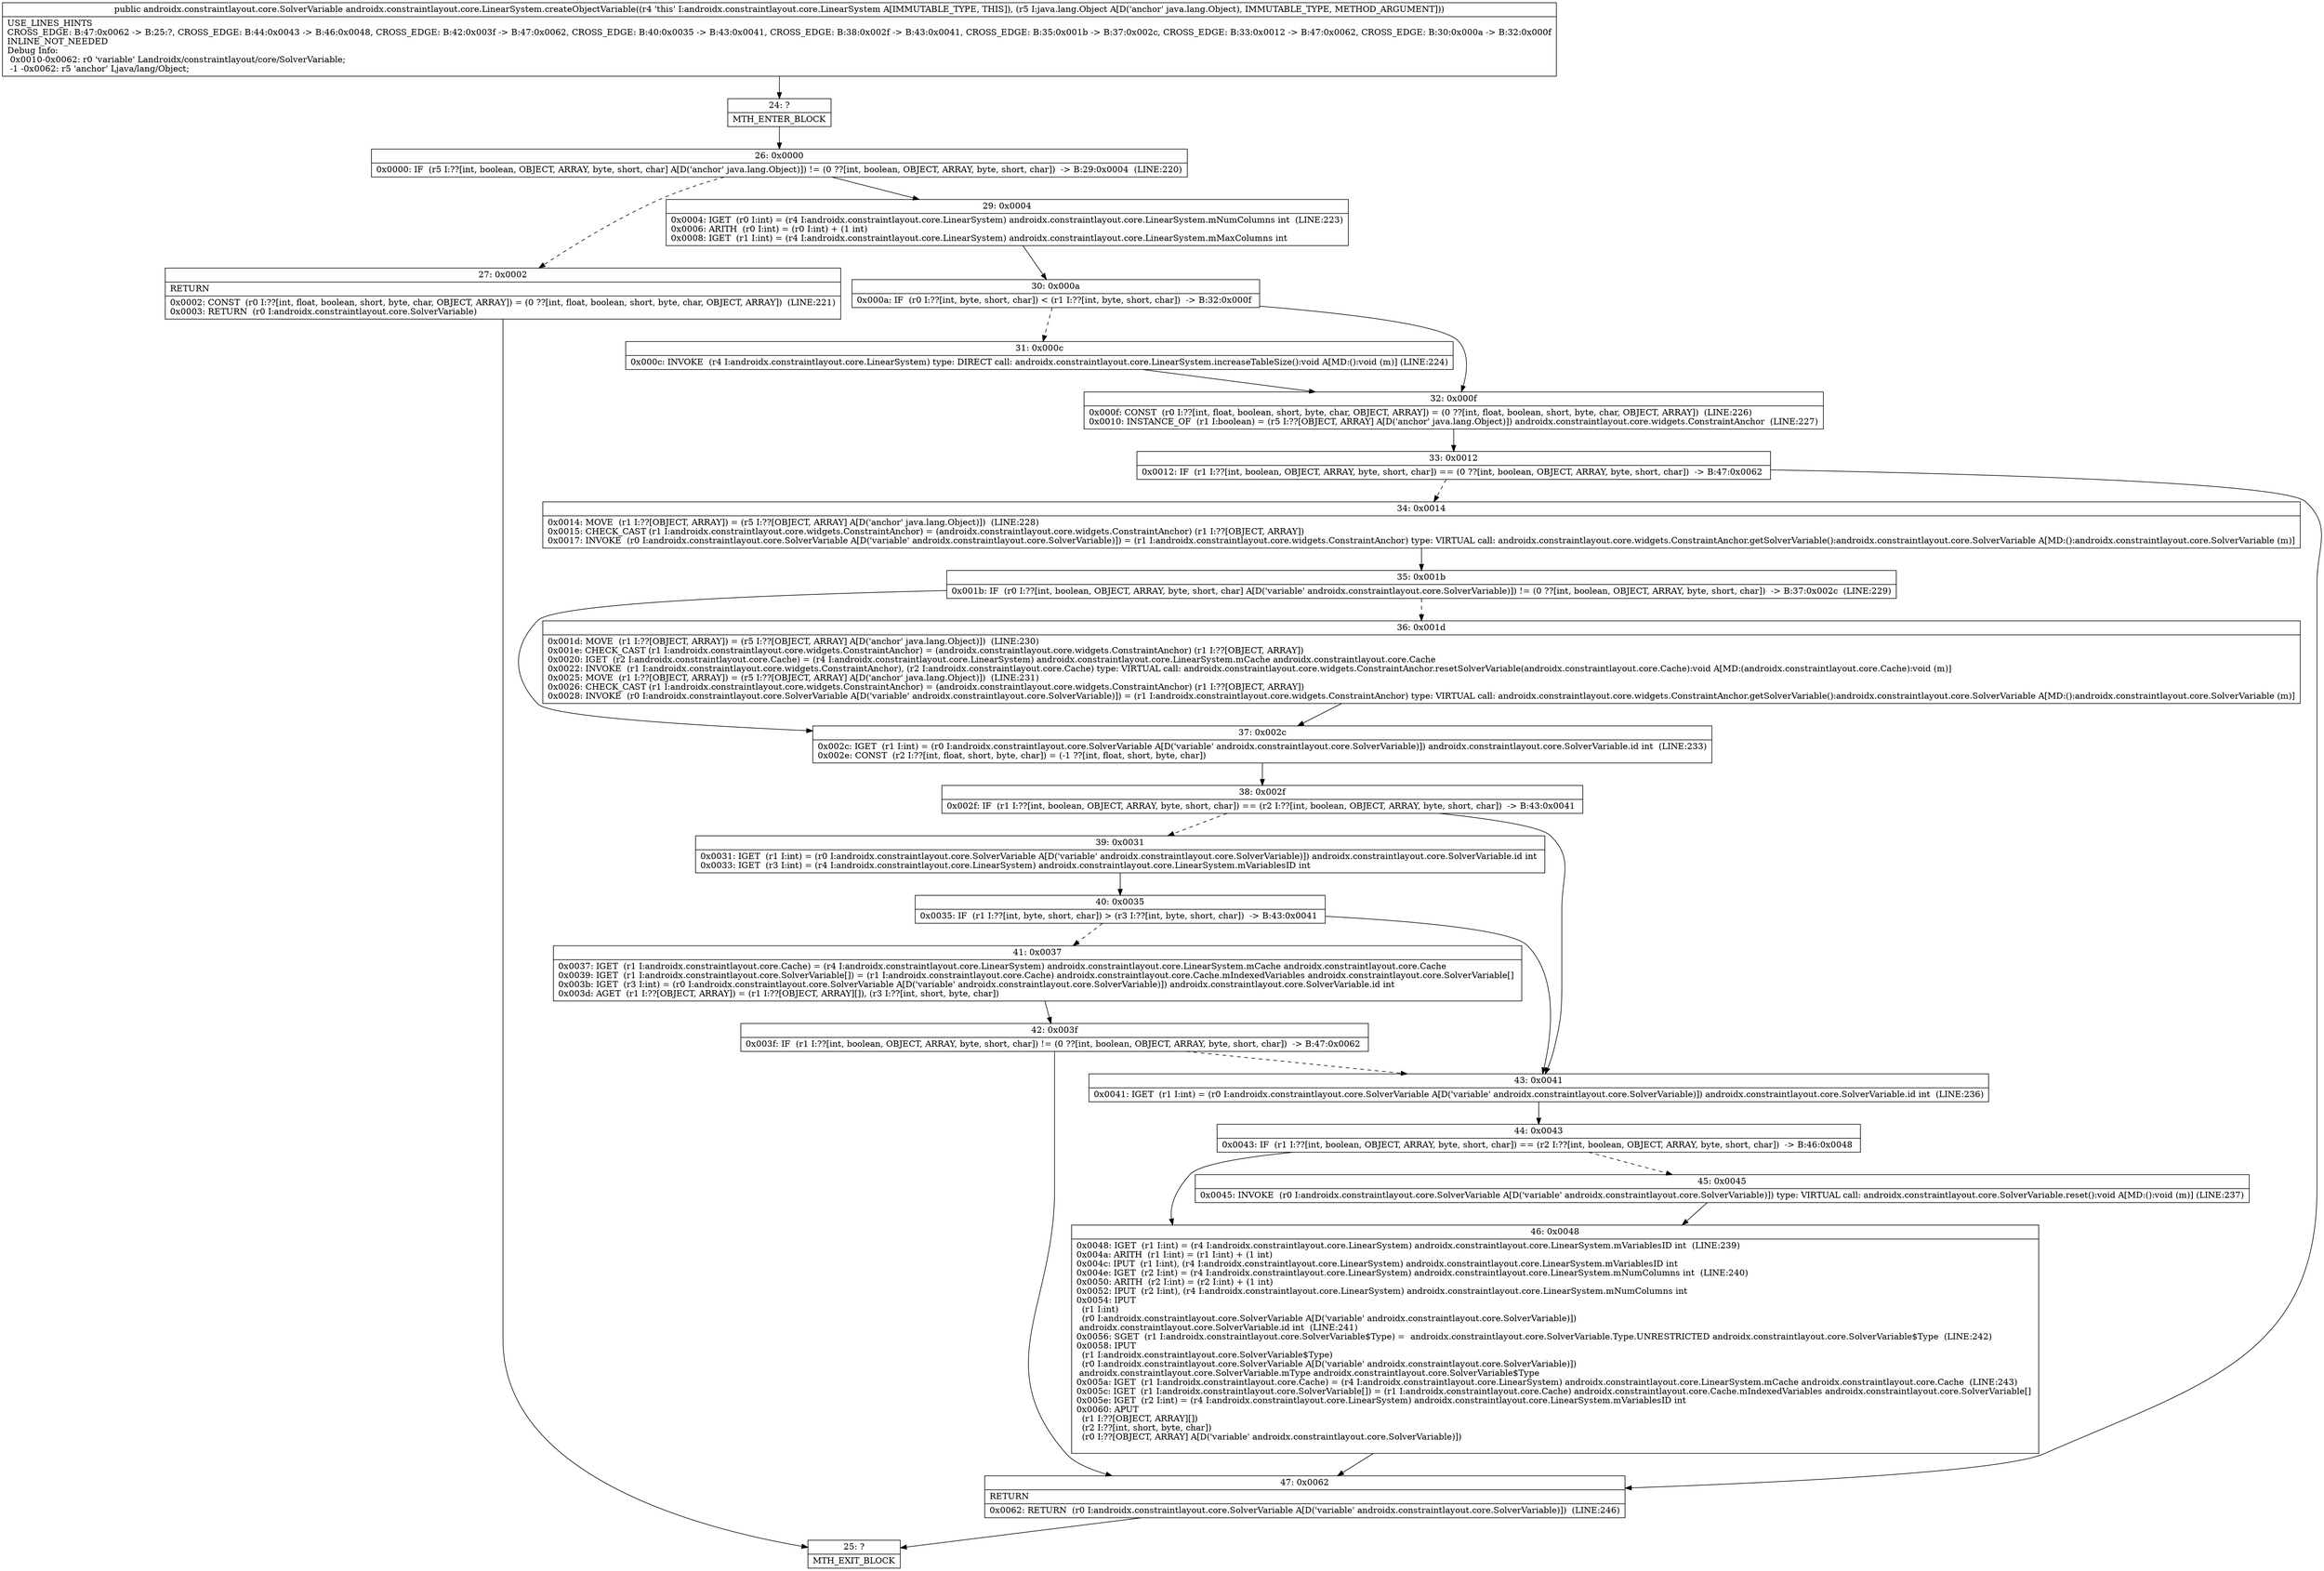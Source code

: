 digraph "CFG forandroidx.constraintlayout.core.LinearSystem.createObjectVariable(Ljava\/lang\/Object;)Landroidx\/constraintlayout\/core\/SolverVariable;" {
Node_24 [shape=record,label="{24\:\ ?|MTH_ENTER_BLOCK\l}"];
Node_26 [shape=record,label="{26\:\ 0x0000|0x0000: IF  (r5 I:??[int, boolean, OBJECT, ARRAY, byte, short, char] A[D('anchor' java.lang.Object)]) != (0 ??[int, boolean, OBJECT, ARRAY, byte, short, char])  \-\> B:29:0x0004  (LINE:220)\l}"];
Node_27 [shape=record,label="{27\:\ 0x0002|RETURN\l|0x0002: CONST  (r0 I:??[int, float, boolean, short, byte, char, OBJECT, ARRAY]) = (0 ??[int, float, boolean, short, byte, char, OBJECT, ARRAY])  (LINE:221)\l0x0003: RETURN  (r0 I:androidx.constraintlayout.core.SolverVariable) \l}"];
Node_25 [shape=record,label="{25\:\ ?|MTH_EXIT_BLOCK\l}"];
Node_29 [shape=record,label="{29\:\ 0x0004|0x0004: IGET  (r0 I:int) = (r4 I:androidx.constraintlayout.core.LinearSystem) androidx.constraintlayout.core.LinearSystem.mNumColumns int  (LINE:223)\l0x0006: ARITH  (r0 I:int) = (r0 I:int) + (1 int) \l0x0008: IGET  (r1 I:int) = (r4 I:androidx.constraintlayout.core.LinearSystem) androidx.constraintlayout.core.LinearSystem.mMaxColumns int \l}"];
Node_30 [shape=record,label="{30\:\ 0x000a|0x000a: IF  (r0 I:??[int, byte, short, char]) \< (r1 I:??[int, byte, short, char])  \-\> B:32:0x000f \l}"];
Node_31 [shape=record,label="{31\:\ 0x000c|0x000c: INVOKE  (r4 I:androidx.constraintlayout.core.LinearSystem) type: DIRECT call: androidx.constraintlayout.core.LinearSystem.increaseTableSize():void A[MD:():void (m)] (LINE:224)\l}"];
Node_32 [shape=record,label="{32\:\ 0x000f|0x000f: CONST  (r0 I:??[int, float, boolean, short, byte, char, OBJECT, ARRAY]) = (0 ??[int, float, boolean, short, byte, char, OBJECT, ARRAY])  (LINE:226)\l0x0010: INSTANCE_OF  (r1 I:boolean) = (r5 I:??[OBJECT, ARRAY] A[D('anchor' java.lang.Object)]) androidx.constraintlayout.core.widgets.ConstraintAnchor  (LINE:227)\l}"];
Node_33 [shape=record,label="{33\:\ 0x0012|0x0012: IF  (r1 I:??[int, boolean, OBJECT, ARRAY, byte, short, char]) == (0 ??[int, boolean, OBJECT, ARRAY, byte, short, char])  \-\> B:47:0x0062 \l}"];
Node_34 [shape=record,label="{34\:\ 0x0014|0x0014: MOVE  (r1 I:??[OBJECT, ARRAY]) = (r5 I:??[OBJECT, ARRAY] A[D('anchor' java.lang.Object)])  (LINE:228)\l0x0015: CHECK_CAST (r1 I:androidx.constraintlayout.core.widgets.ConstraintAnchor) = (androidx.constraintlayout.core.widgets.ConstraintAnchor) (r1 I:??[OBJECT, ARRAY]) \l0x0017: INVOKE  (r0 I:androidx.constraintlayout.core.SolverVariable A[D('variable' androidx.constraintlayout.core.SolverVariable)]) = (r1 I:androidx.constraintlayout.core.widgets.ConstraintAnchor) type: VIRTUAL call: androidx.constraintlayout.core.widgets.ConstraintAnchor.getSolverVariable():androidx.constraintlayout.core.SolverVariable A[MD:():androidx.constraintlayout.core.SolverVariable (m)]\l}"];
Node_35 [shape=record,label="{35\:\ 0x001b|0x001b: IF  (r0 I:??[int, boolean, OBJECT, ARRAY, byte, short, char] A[D('variable' androidx.constraintlayout.core.SolverVariable)]) != (0 ??[int, boolean, OBJECT, ARRAY, byte, short, char])  \-\> B:37:0x002c  (LINE:229)\l}"];
Node_36 [shape=record,label="{36\:\ 0x001d|0x001d: MOVE  (r1 I:??[OBJECT, ARRAY]) = (r5 I:??[OBJECT, ARRAY] A[D('anchor' java.lang.Object)])  (LINE:230)\l0x001e: CHECK_CAST (r1 I:androidx.constraintlayout.core.widgets.ConstraintAnchor) = (androidx.constraintlayout.core.widgets.ConstraintAnchor) (r1 I:??[OBJECT, ARRAY]) \l0x0020: IGET  (r2 I:androidx.constraintlayout.core.Cache) = (r4 I:androidx.constraintlayout.core.LinearSystem) androidx.constraintlayout.core.LinearSystem.mCache androidx.constraintlayout.core.Cache \l0x0022: INVOKE  (r1 I:androidx.constraintlayout.core.widgets.ConstraintAnchor), (r2 I:androidx.constraintlayout.core.Cache) type: VIRTUAL call: androidx.constraintlayout.core.widgets.ConstraintAnchor.resetSolverVariable(androidx.constraintlayout.core.Cache):void A[MD:(androidx.constraintlayout.core.Cache):void (m)]\l0x0025: MOVE  (r1 I:??[OBJECT, ARRAY]) = (r5 I:??[OBJECT, ARRAY] A[D('anchor' java.lang.Object)])  (LINE:231)\l0x0026: CHECK_CAST (r1 I:androidx.constraintlayout.core.widgets.ConstraintAnchor) = (androidx.constraintlayout.core.widgets.ConstraintAnchor) (r1 I:??[OBJECT, ARRAY]) \l0x0028: INVOKE  (r0 I:androidx.constraintlayout.core.SolverVariable A[D('variable' androidx.constraintlayout.core.SolverVariable)]) = (r1 I:androidx.constraintlayout.core.widgets.ConstraintAnchor) type: VIRTUAL call: androidx.constraintlayout.core.widgets.ConstraintAnchor.getSolverVariable():androidx.constraintlayout.core.SolverVariable A[MD:():androidx.constraintlayout.core.SolverVariable (m)]\l}"];
Node_37 [shape=record,label="{37\:\ 0x002c|0x002c: IGET  (r1 I:int) = (r0 I:androidx.constraintlayout.core.SolverVariable A[D('variable' androidx.constraintlayout.core.SolverVariable)]) androidx.constraintlayout.core.SolverVariable.id int  (LINE:233)\l0x002e: CONST  (r2 I:??[int, float, short, byte, char]) = (\-1 ??[int, float, short, byte, char]) \l}"];
Node_38 [shape=record,label="{38\:\ 0x002f|0x002f: IF  (r1 I:??[int, boolean, OBJECT, ARRAY, byte, short, char]) == (r2 I:??[int, boolean, OBJECT, ARRAY, byte, short, char])  \-\> B:43:0x0041 \l}"];
Node_39 [shape=record,label="{39\:\ 0x0031|0x0031: IGET  (r1 I:int) = (r0 I:androidx.constraintlayout.core.SolverVariable A[D('variable' androidx.constraintlayout.core.SolverVariable)]) androidx.constraintlayout.core.SolverVariable.id int \l0x0033: IGET  (r3 I:int) = (r4 I:androidx.constraintlayout.core.LinearSystem) androidx.constraintlayout.core.LinearSystem.mVariablesID int \l}"];
Node_40 [shape=record,label="{40\:\ 0x0035|0x0035: IF  (r1 I:??[int, byte, short, char]) \> (r3 I:??[int, byte, short, char])  \-\> B:43:0x0041 \l}"];
Node_41 [shape=record,label="{41\:\ 0x0037|0x0037: IGET  (r1 I:androidx.constraintlayout.core.Cache) = (r4 I:androidx.constraintlayout.core.LinearSystem) androidx.constraintlayout.core.LinearSystem.mCache androidx.constraintlayout.core.Cache \l0x0039: IGET  (r1 I:androidx.constraintlayout.core.SolverVariable[]) = (r1 I:androidx.constraintlayout.core.Cache) androidx.constraintlayout.core.Cache.mIndexedVariables androidx.constraintlayout.core.SolverVariable[] \l0x003b: IGET  (r3 I:int) = (r0 I:androidx.constraintlayout.core.SolverVariable A[D('variable' androidx.constraintlayout.core.SolverVariable)]) androidx.constraintlayout.core.SolverVariable.id int \l0x003d: AGET  (r1 I:??[OBJECT, ARRAY]) = (r1 I:??[OBJECT, ARRAY][]), (r3 I:??[int, short, byte, char]) \l}"];
Node_42 [shape=record,label="{42\:\ 0x003f|0x003f: IF  (r1 I:??[int, boolean, OBJECT, ARRAY, byte, short, char]) != (0 ??[int, boolean, OBJECT, ARRAY, byte, short, char])  \-\> B:47:0x0062 \l}"];
Node_43 [shape=record,label="{43\:\ 0x0041|0x0041: IGET  (r1 I:int) = (r0 I:androidx.constraintlayout.core.SolverVariable A[D('variable' androidx.constraintlayout.core.SolverVariable)]) androidx.constraintlayout.core.SolverVariable.id int  (LINE:236)\l}"];
Node_44 [shape=record,label="{44\:\ 0x0043|0x0043: IF  (r1 I:??[int, boolean, OBJECT, ARRAY, byte, short, char]) == (r2 I:??[int, boolean, OBJECT, ARRAY, byte, short, char])  \-\> B:46:0x0048 \l}"];
Node_45 [shape=record,label="{45\:\ 0x0045|0x0045: INVOKE  (r0 I:androidx.constraintlayout.core.SolverVariable A[D('variable' androidx.constraintlayout.core.SolverVariable)]) type: VIRTUAL call: androidx.constraintlayout.core.SolverVariable.reset():void A[MD:():void (m)] (LINE:237)\l}"];
Node_46 [shape=record,label="{46\:\ 0x0048|0x0048: IGET  (r1 I:int) = (r4 I:androidx.constraintlayout.core.LinearSystem) androidx.constraintlayout.core.LinearSystem.mVariablesID int  (LINE:239)\l0x004a: ARITH  (r1 I:int) = (r1 I:int) + (1 int) \l0x004c: IPUT  (r1 I:int), (r4 I:androidx.constraintlayout.core.LinearSystem) androidx.constraintlayout.core.LinearSystem.mVariablesID int \l0x004e: IGET  (r2 I:int) = (r4 I:androidx.constraintlayout.core.LinearSystem) androidx.constraintlayout.core.LinearSystem.mNumColumns int  (LINE:240)\l0x0050: ARITH  (r2 I:int) = (r2 I:int) + (1 int) \l0x0052: IPUT  (r2 I:int), (r4 I:androidx.constraintlayout.core.LinearSystem) androidx.constraintlayout.core.LinearSystem.mNumColumns int \l0x0054: IPUT  \l  (r1 I:int)\l  (r0 I:androidx.constraintlayout.core.SolverVariable A[D('variable' androidx.constraintlayout.core.SolverVariable)])\l androidx.constraintlayout.core.SolverVariable.id int  (LINE:241)\l0x0056: SGET  (r1 I:androidx.constraintlayout.core.SolverVariable$Type) =  androidx.constraintlayout.core.SolverVariable.Type.UNRESTRICTED androidx.constraintlayout.core.SolverVariable$Type  (LINE:242)\l0x0058: IPUT  \l  (r1 I:androidx.constraintlayout.core.SolverVariable$Type)\l  (r0 I:androidx.constraintlayout.core.SolverVariable A[D('variable' androidx.constraintlayout.core.SolverVariable)])\l androidx.constraintlayout.core.SolverVariable.mType androidx.constraintlayout.core.SolverVariable$Type \l0x005a: IGET  (r1 I:androidx.constraintlayout.core.Cache) = (r4 I:androidx.constraintlayout.core.LinearSystem) androidx.constraintlayout.core.LinearSystem.mCache androidx.constraintlayout.core.Cache  (LINE:243)\l0x005c: IGET  (r1 I:androidx.constraintlayout.core.SolverVariable[]) = (r1 I:androidx.constraintlayout.core.Cache) androidx.constraintlayout.core.Cache.mIndexedVariables androidx.constraintlayout.core.SolverVariable[] \l0x005e: IGET  (r2 I:int) = (r4 I:androidx.constraintlayout.core.LinearSystem) androidx.constraintlayout.core.LinearSystem.mVariablesID int \l0x0060: APUT  \l  (r1 I:??[OBJECT, ARRAY][])\l  (r2 I:??[int, short, byte, char])\l  (r0 I:??[OBJECT, ARRAY] A[D('variable' androidx.constraintlayout.core.SolverVariable)])\l \l}"];
Node_47 [shape=record,label="{47\:\ 0x0062|RETURN\l|0x0062: RETURN  (r0 I:androidx.constraintlayout.core.SolverVariable A[D('variable' androidx.constraintlayout.core.SolverVariable)])  (LINE:246)\l}"];
MethodNode[shape=record,label="{public androidx.constraintlayout.core.SolverVariable androidx.constraintlayout.core.LinearSystem.createObjectVariable((r4 'this' I:androidx.constraintlayout.core.LinearSystem A[IMMUTABLE_TYPE, THIS]), (r5 I:java.lang.Object A[D('anchor' java.lang.Object), IMMUTABLE_TYPE, METHOD_ARGUMENT]))  | USE_LINES_HINTS\lCROSS_EDGE: B:47:0x0062 \-\> B:25:?, CROSS_EDGE: B:44:0x0043 \-\> B:46:0x0048, CROSS_EDGE: B:42:0x003f \-\> B:47:0x0062, CROSS_EDGE: B:40:0x0035 \-\> B:43:0x0041, CROSS_EDGE: B:38:0x002f \-\> B:43:0x0041, CROSS_EDGE: B:35:0x001b \-\> B:37:0x002c, CROSS_EDGE: B:33:0x0012 \-\> B:47:0x0062, CROSS_EDGE: B:30:0x000a \-\> B:32:0x000f\lINLINE_NOT_NEEDED\lDebug Info:\l  0x0010\-0x0062: r0 'variable' Landroidx\/constraintlayout\/core\/SolverVariable;\l  \-1 \-0x0062: r5 'anchor' Ljava\/lang\/Object;\l}"];
MethodNode -> Node_24;Node_24 -> Node_26;
Node_26 -> Node_27[style=dashed];
Node_26 -> Node_29;
Node_27 -> Node_25;
Node_29 -> Node_30;
Node_30 -> Node_31[style=dashed];
Node_30 -> Node_32;
Node_31 -> Node_32;
Node_32 -> Node_33;
Node_33 -> Node_34[style=dashed];
Node_33 -> Node_47;
Node_34 -> Node_35;
Node_35 -> Node_36[style=dashed];
Node_35 -> Node_37;
Node_36 -> Node_37;
Node_37 -> Node_38;
Node_38 -> Node_39[style=dashed];
Node_38 -> Node_43;
Node_39 -> Node_40;
Node_40 -> Node_41[style=dashed];
Node_40 -> Node_43;
Node_41 -> Node_42;
Node_42 -> Node_43[style=dashed];
Node_42 -> Node_47;
Node_43 -> Node_44;
Node_44 -> Node_45[style=dashed];
Node_44 -> Node_46;
Node_45 -> Node_46;
Node_46 -> Node_47;
Node_47 -> Node_25;
}

